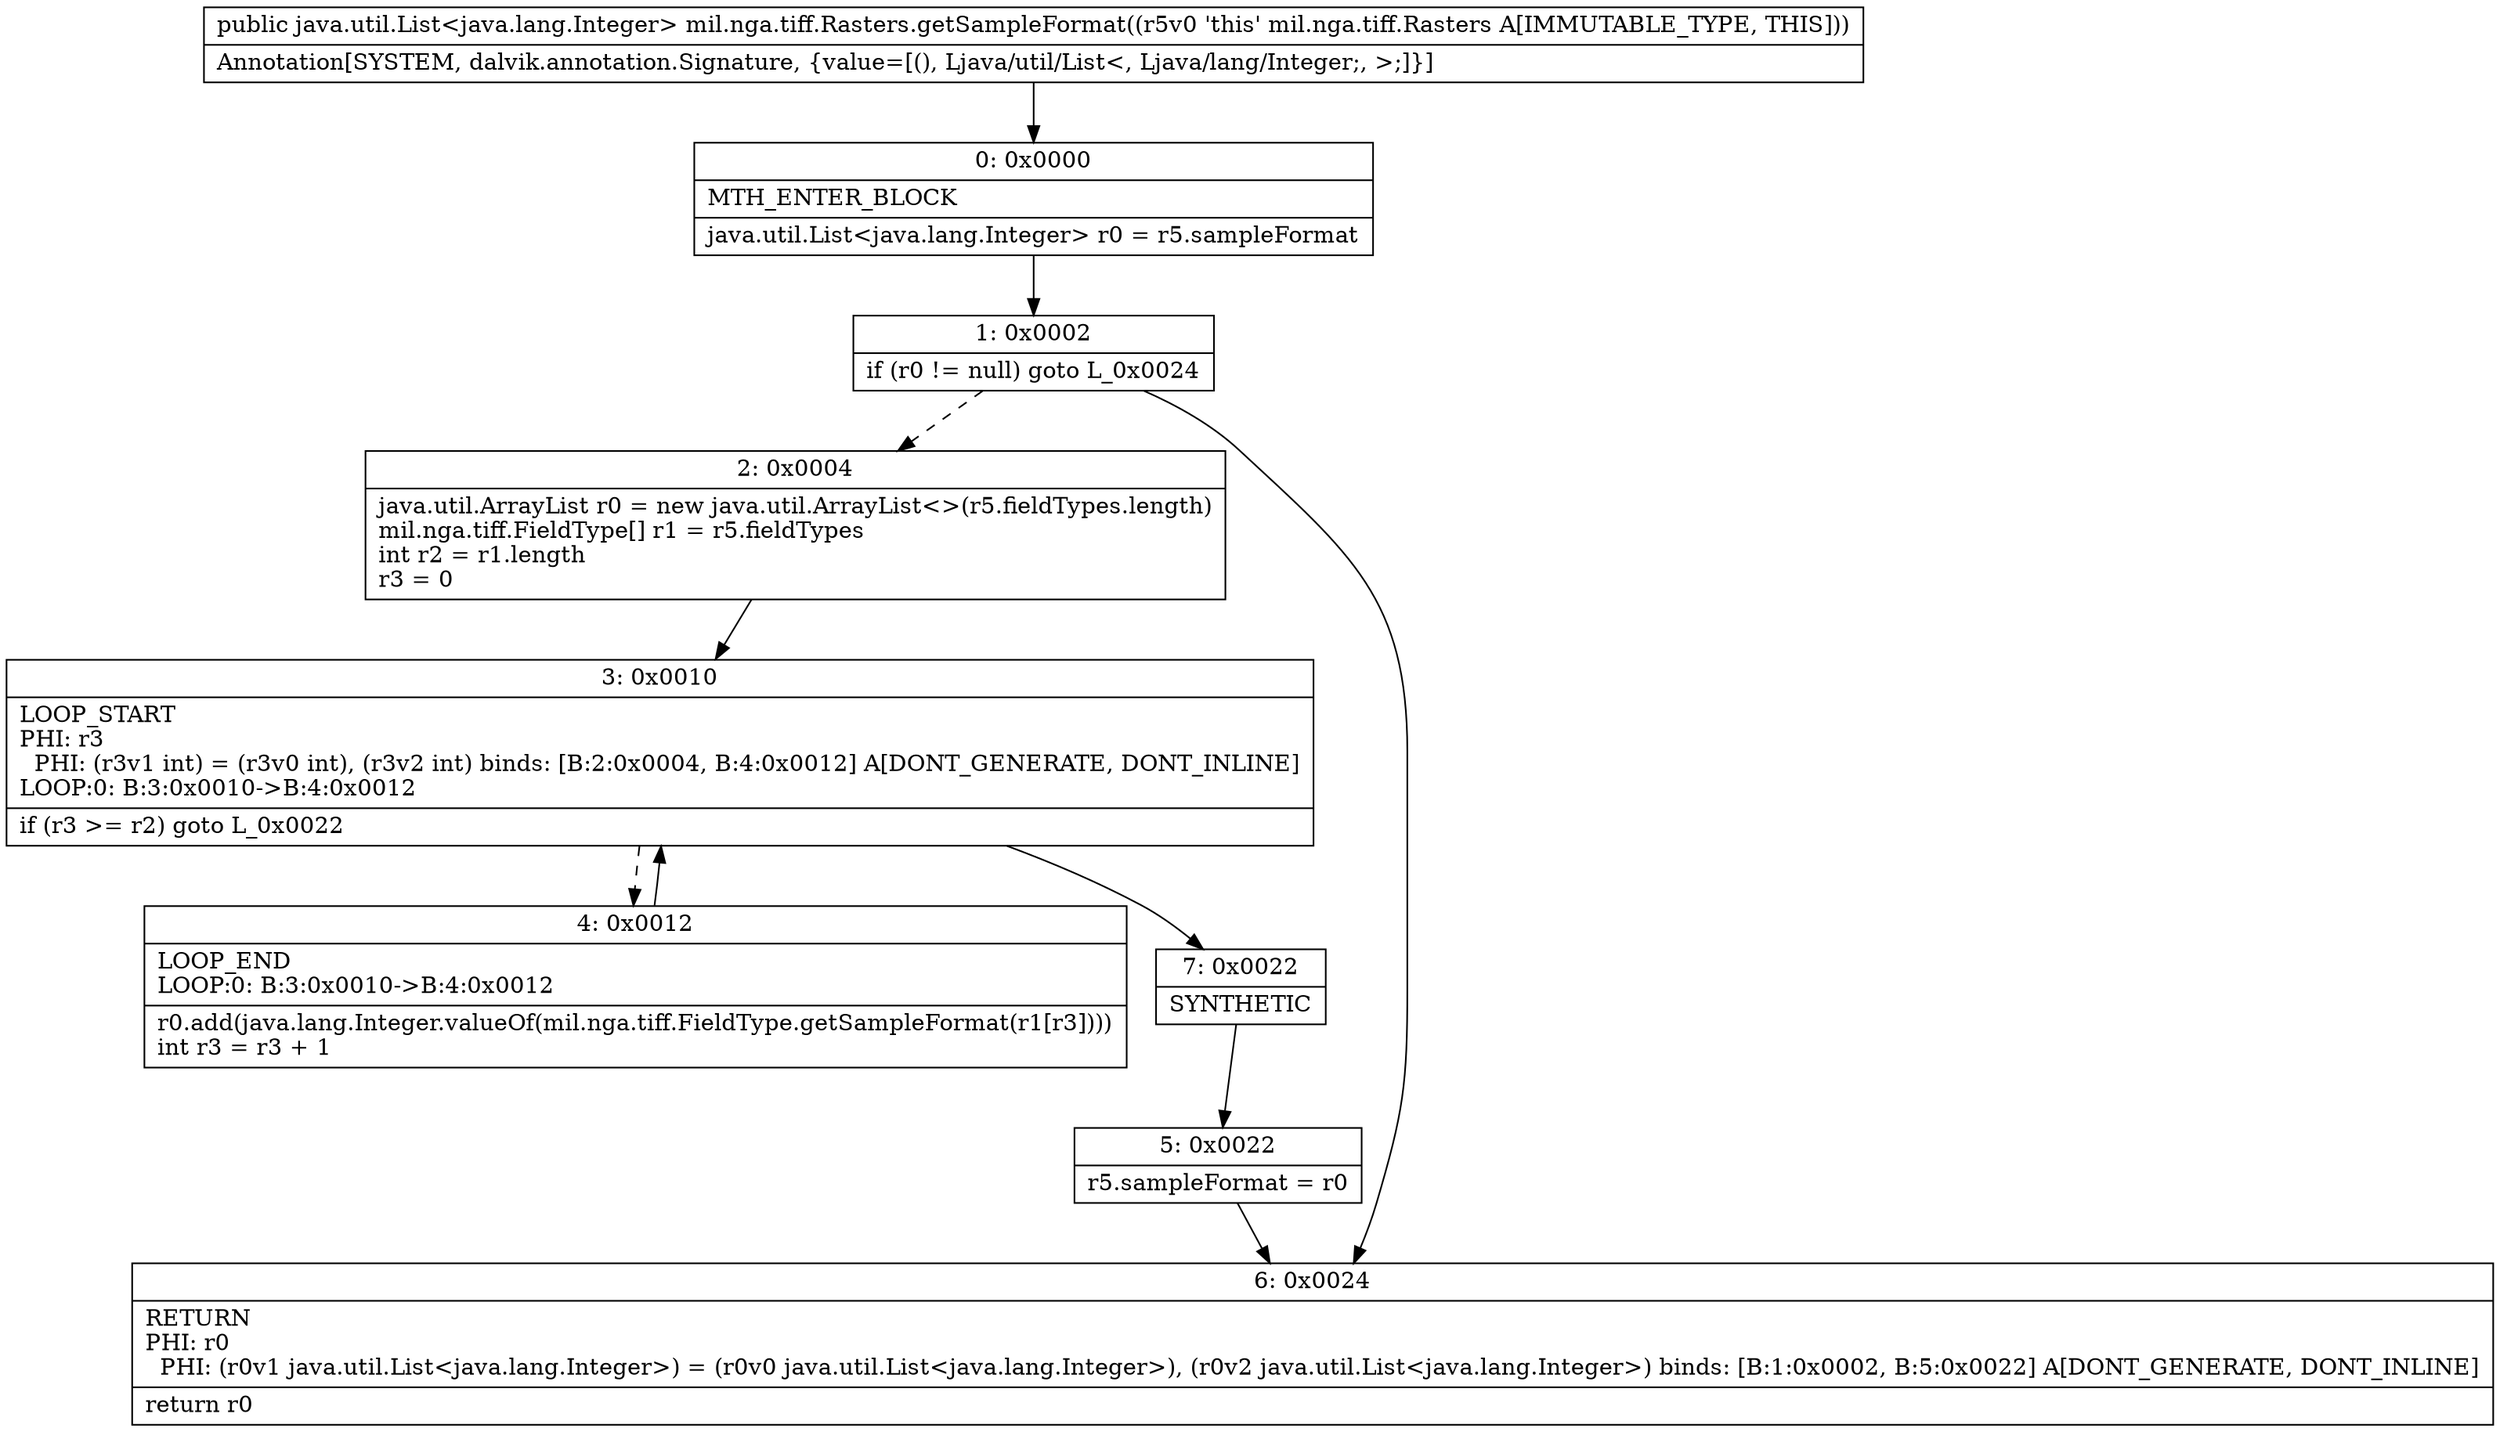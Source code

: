 digraph "CFG formil.nga.tiff.Rasters.getSampleFormat()Ljava\/util\/List;" {
Node_0 [shape=record,label="{0\:\ 0x0000|MTH_ENTER_BLOCK\l|java.util.List\<java.lang.Integer\> r0 = r5.sampleFormat\l}"];
Node_1 [shape=record,label="{1\:\ 0x0002|if (r0 != null) goto L_0x0024\l}"];
Node_2 [shape=record,label="{2\:\ 0x0004|java.util.ArrayList r0 = new java.util.ArrayList\<\>(r5.fieldTypes.length)\lmil.nga.tiff.FieldType[] r1 = r5.fieldTypes\lint r2 = r1.length\lr3 = 0\l}"];
Node_3 [shape=record,label="{3\:\ 0x0010|LOOP_START\lPHI: r3 \l  PHI: (r3v1 int) = (r3v0 int), (r3v2 int) binds: [B:2:0x0004, B:4:0x0012] A[DONT_GENERATE, DONT_INLINE]\lLOOP:0: B:3:0x0010\-\>B:4:0x0012\l|if (r3 \>= r2) goto L_0x0022\l}"];
Node_4 [shape=record,label="{4\:\ 0x0012|LOOP_END\lLOOP:0: B:3:0x0010\-\>B:4:0x0012\l|r0.add(java.lang.Integer.valueOf(mil.nga.tiff.FieldType.getSampleFormat(r1[r3])))\lint r3 = r3 + 1\l}"];
Node_5 [shape=record,label="{5\:\ 0x0022|r5.sampleFormat = r0\l}"];
Node_6 [shape=record,label="{6\:\ 0x0024|RETURN\lPHI: r0 \l  PHI: (r0v1 java.util.List\<java.lang.Integer\>) = (r0v0 java.util.List\<java.lang.Integer\>), (r0v2 java.util.List\<java.lang.Integer\>) binds: [B:1:0x0002, B:5:0x0022] A[DONT_GENERATE, DONT_INLINE]\l|return r0\l}"];
Node_7 [shape=record,label="{7\:\ 0x0022|SYNTHETIC\l}"];
MethodNode[shape=record,label="{public java.util.List\<java.lang.Integer\> mil.nga.tiff.Rasters.getSampleFormat((r5v0 'this' mil.nga.tiff.Rasters A[IMMUTABLE_TYPE, THIS]))  | Annotation[SYSTEM, dalvik.annotation.Signature, \{value=[(), Ljava\/util\/List\<, Ljava\/lang\/Integer;, \>;]\}]\l}"];
MethodNode -> Node_0;
Node_0 -> Node_1;
Node_1 -> Node_2[style=dashed];
Node_1 -> Node_6;
Node_2 -> Node_3;
Node_3 -> Node_4[style=dashed];
Node_3 -> Node_7;
Node_4 -> Node_3;
Node_5 -> Node_6;
Node_7 -> Node_5;
}

